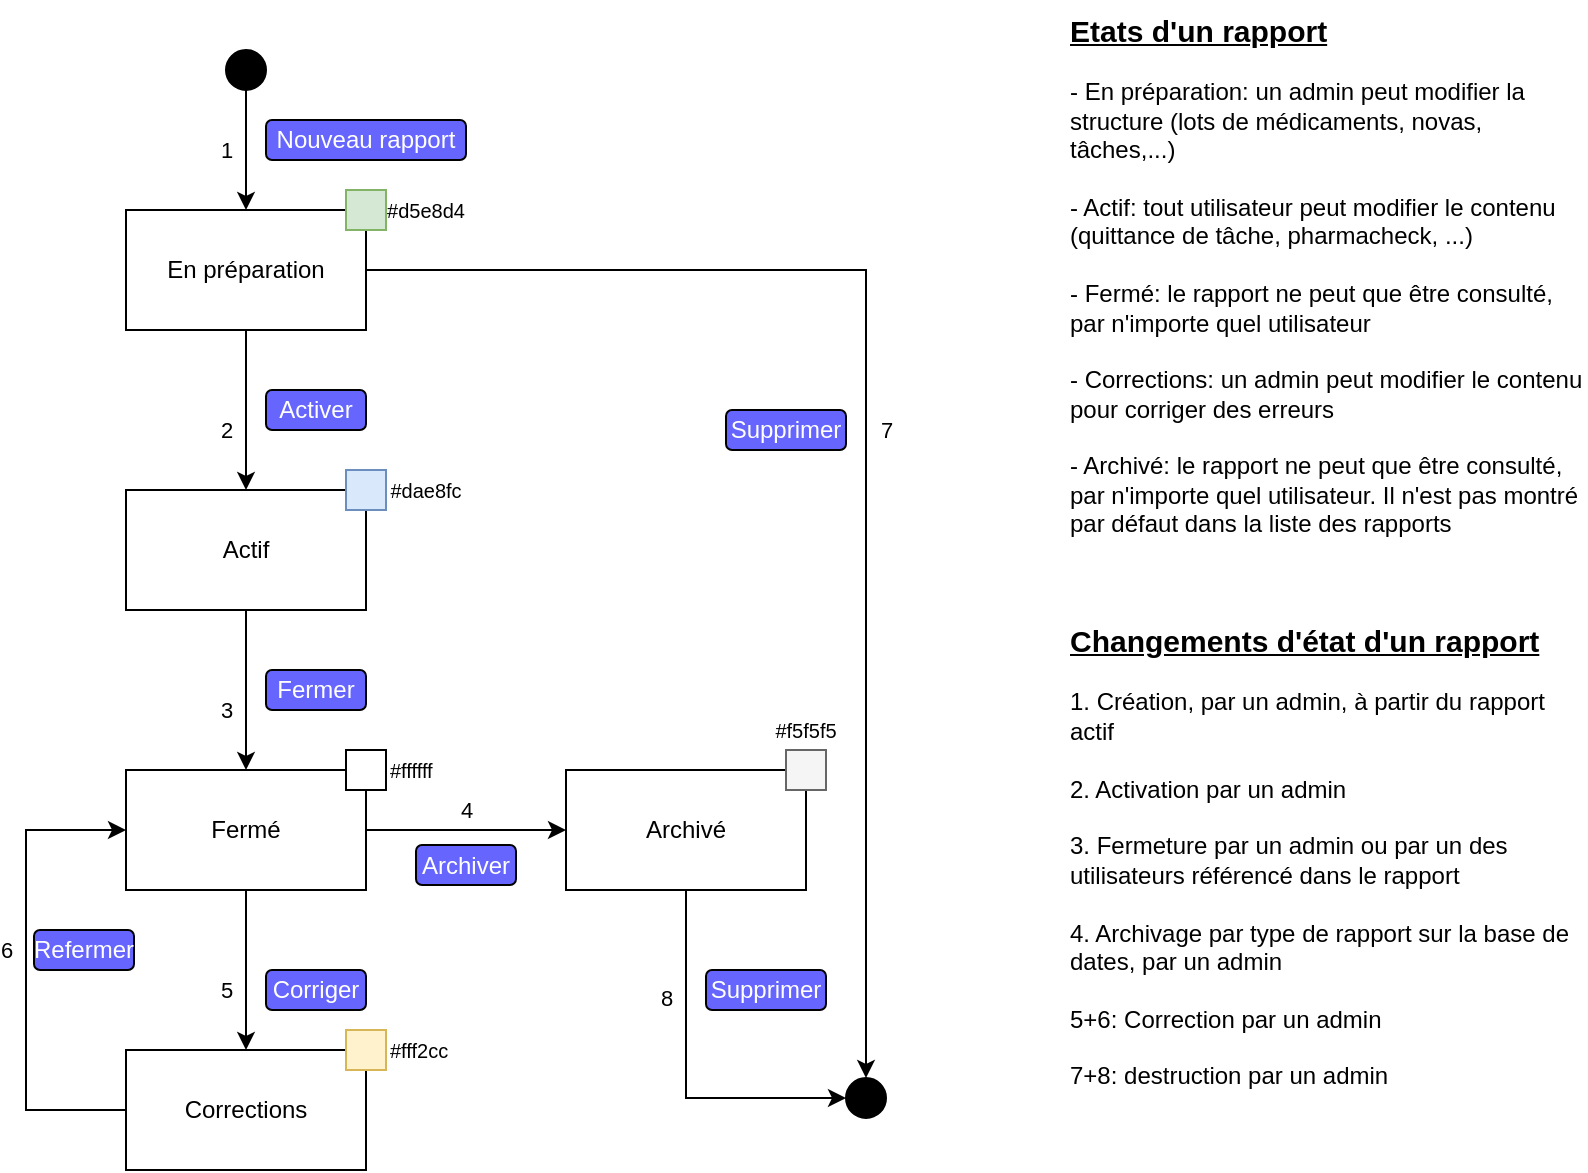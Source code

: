 <mxfile version="12.1.7" type="device" pages="1"><diagram id="l7Rf27e1tCBjD9_Setta" name="Page-1"><mxGraphModel dx="946" dy="680" grid="1" gridSize="10" guides="1" tooltips="1" connect="1" arrows="1" fold="1" page="1" pageScale="1" pageWidth="827" pageHeight="1169" math="0" shadow="0"><root><mxCell id="0"/><mxCell id="1" parent="0"/><mxCell id="783jpXroMkC5PAm37BBJ-1" value="" style="ellipse;whiteSpace=wrap;html=1;aspect=fixed;fillColor=#000000;" parent="1" vertex="1"><mxGeometry x="120" y="40" width="20" height="20" as="geometry"/></mxCell><mxCell id="783jpXroMkC5PAm37BBJ-3" value="" style="ellipse;whiteSpace=wrap;html=1;aspect=fixed;fillColor=#000000;" parent="1" vertex="1"><mxGeometry x="430" y="554" width="20" height="20" as="geometry"/></mxCell><mxCell id="783jpXroMkC5PAm37BBJ-8" value="2" style="edgeStyle=orthogonalEdgeStyle;rounded=0;orthogonalLoop=1;jettySize=auto;html=1;" parent="1" source="783jpXroMkC5PAm37BBJ-6" target="783jpXroMkC5PAm37BBJ-7" edge="1"><mxGeometry x="0.25" y="-10" relative="1" as="geometry"><mxPoint as="offset"/></mxGeometry></mxCell><mxCell id="783jpXroMkC5PAm37BBJ-6" value="En préparation" style="rounded=0;whiteSpace=wrap;html=1;fillColor=#FFFFFF;" parent="1" vertex="1"><mxGeometry x="70" y="120" width="120" height="60" as="geometry"/></mxCell><mxCell id="783jpXroMkC5PAm37BBJ-10" value="3" style="edgeStyle=orthogonalEdgeStyle;rounded=0;orthogonalLoop=1;jettySize=auto;html=1;" parent="1" source="783jpXroMkC5PAm37BBJ-7" target="783jpXroMkC5PAm37BBJ-9" edge="1"><mxGeometry x="0.25" y="-10" relative="1" as="geometry"><mxPoint as="offset"/></mxGeometry></mxCell><mxCell id="783jpXroMkC5PAm37BBJ-7" value="Actif" style="rounded=0;whiteSpace=wrap;html=1;fillColor=#FFFFFF;" parent="1" vertex="1"><mxGeometry x="70" y="260" width="120" height="60" as="geometry"/></mxCell><mxCell id="783jpXroMkC5PAm37BBJ-12" value="4" style="edgeStyle=orthogonalEdgeStyle;rounded=0;orthogonalLoop=1;jettySize=auto;html=1;" parent="1" source="783jpXroMkC5PAm37BBJ-9" target="783jpXroMkC5PAm37BBJ-11" edge="1"><mxGeometry y="10" relative="1" as="geometry"><mxPoint as="offset"/></mxGeometry></mxCell><mxCell id="783jpXroMkC5PAm37BBJ-14" value="5" style="edgeStyle=orthogonalEdgeStyle;rounded=0;orthogonalLoop=1;jettySize=auto;html=1;" parent="1" source="783jpXroMkC5PAm37BBJ-9" target="783jpXroMkC5PAm37BBJ-13" edge="1"><mxGeometry x="0.25" y="-10" relative="1" as="geometry"><mxPoint as="offset"/></mxGeometry></mxCell><mxCell id="783jpXroMkC5PAm37BBJ-9" value="Fermé" style="rounded=0;whiteSpace=wrap;html=1;fillColor=#FFFFFF;" parent="1" vertex="1"><mxGeometry x="70" y="400" width="120" height="60" as="geometry"/></mxCell><mxCell id="783jpXroMkC5PAm37BBJ-13" value="Corrections" style="rounded=0;whiteSpace=wrap;html=1;fillColor=#FFFFFF;" parent="1" vertex="1"><mxGeometry x="70" y="540" width="120" height="60" as="geometry"/></mxCell><mxCell id="783jpXroMkC5PAm37BBJ-11" value="Archivé" style="rounded=0;whiteSpace=wrap;html=1;fillColor=#FFFFFF;" parent="1" vertex="1"><mxGeometry x="290" y="400" width="120" height="60" as="geometry"/></mxCell><mxCell id="783jpXroMkC5PAm37BBJ-15" value="1" style="edgeStyle=orthogonalEdgeStyle;rounded=0;orthogonalLoop=1;jettySize=auto;html=1;exitX=0.5;exitY=1;exitDx=0;exitDy=0;entryX=0.5;entryY=0;entryDx=0;entryDy=0;" parent="1" source="783jpXroMkC5PAm37BBJ-1" target="783jpXroMkC5PAm37BBJ-6" edge="1"><mxGeometry x="-0.005" y="-10" relative="1" as="geometry"><mxPoint x="140" y="190" as="sourcePoint"/><mxPoint x="180" y="90" as="targetPoint"/><mxPoint as="offset"/></mxGeometry></mxCell><mxCell id="783jpXroMkC5PAm37BBJ-16" value="6" style="edgeStyle=orthogonalEdgeStyle;rounded=0;orthogonalLoop=1;jettySize=auto;html=1;entryX=0;entryY=0.5;entryDx=0;entryDy=0;exitX=0;exitY=0.5;exitDx=0;exitDy=0;" parent="1" source="783jpXroMkC5PAm37BBJ-13" target="783jpXroMkC5PAm37BBJ-9" edge="1"><mxGeometry x="0.082" y="10" relative="1" as="geometry"><mxPoint x="150" y="200" as="sourcePoint"/><mxPoint x="150" y="280" as="targetPoint"/><Array as="points"><mxPoint x="20" y="570"/><mxPoint x="20" y="430"/></Array><mxPoint as="offset"/></mxGeometry></mxCell><mxCell id="783jpXroMkC5PAm37BBJ-17" value="7" style="edgeStyle=orthogonalEdgeStyle;rounded=0;orthogonalLoop=1;jettySize=auto;html=1;exitX=1;exitY=0.5;exitDx=0;exitDy=0;entryX=0.5;entryY=0;entryDx=0;entryDy=0;" parent="1" source="783jpXroMkC5PAm37BBJ-6" target="783jpXroMkC5PAm37BBJ-3" edge="1"><mxGeometry x="-0.235" y="-81" relative="1" as="geometry"><mxPoint x="160" y="210" as="sourcePoint"/><mxPoint x="160" y="290" as="targetPoint"/><mxPoint x="91" y="80" as="offset"/></mxGeometry></mxCell><mxCell id="783jpXroMkC5PAm37BBJ-18" value="8" style="edgeStyle=orthogonalEdgeStyle;rounded=0;orthogonalLoop=1;jettySize=auto;html=1;entryX=0;entryY=0.5;entryDx=0;entryDy=0;exitX=0.5;exitY=1;exitDx=0;exitDy=0;" parent="1" source="783jpXroMkC5PAm37BBJ-11" target="783jpXroMkC5PAm37BBJ-3" edge="1"><mxGeometry x="-0.413" y="-10" relative="1" as="geometry"><mxPoint x="170" y="220" as="sourcePoint"/><mxPoint x="170" y="300" as="targetPoint"/><mxPoint as="offset"/></mxGeometry></mxCell><mxCell id="783jpXroMkC5PAm37BBJ-19" value="" style="whiteSpace=wrap;html=1;aspect=fixed;fillColor=#d5e8d4;strokeColor=#82b366;" parent="1" vertex="1"><mxGeometry x="180" y="110" width="20" height="20" as="geometry"/></mxCell><mxCell id="783jpXroMkC5PAm37BBJ-20" value="" style="whiteSpace=wrap;html=1;aspect=fixed;fillColor=#dae8fc;strokeColor=#6c8ebf;" parent="1" vertex="1"><mxGeometry x="180" y="250" width="20" height="20" as="geometry"/></mxCell><mxCell id="783jpXroMkC5PAm37BBJ-21" value="" style="whiteSpace=wrap;html=1;aspect=fixed;" parent="1" vertex="1"><mxGeometry x="180" y="390" width="20" height="20" as="geometry"/></mxCell><mxCell id="783jpXroMkC5PAm37BBJ-22" value="" style="whiteSpace=wrap;html=1;aspect=fixed;fillColor=#fff2cc;strokeColor=#d6b656;" parent="1" vertex="1"><mxGeometry x="180" y="530" width="20" height="20" as="geometry"/></mxCell><mxCell id="783jpXroMkC5PAm37BBJ-23" value="" style="whiteSpace=wrap;html=1;aspect=fixed;fillColor=#f5f5f5;strokeColor=#666666;fontColor=#333333;" parent="1" vertex="1"><mxGeometry x="400" y="390" width="20" height="20" as="geometry"/></mxCell><mxCell id="783jpXroMkC5PAm37BBJ-24" value="&lt;font style=&quot;font-size: 15px&quot;&gt;&lt;u&gt;&lt;b&gt;Etats d'un rapport&lt;/b&gt;&lt;/u&gt;&lt;/font&gt;&lt;br&gt;&lt;br&gt;- En préparation: un admin peut modifier la structure (lots de médicaments, novas, tâches,...)&lt;br&gt;&lt;br&gt;- Actif: tout utilisateur peut modifier le contenu (quittance de tâche, pharmacheck, ...)&lt;br&gt;&lt;br&gt;- Fermé: le rapport ne peut que être consulté, par n'importe quel utilisateur&lt;br&gt;&lt;br&gt;- Corrections: un admin peut modifier le contenu pour corriger des erreurs&lt;br&gt;&lt;br&gt;- Archivé: le rapport ne peut que être consulté, par n'importe quel utilisateur. Il n'est pas montré par défaut dans la liste des rapports" style="text;html=1;strokeColor=none;fillColor=none;align=left;verticalAlign=top;whiteSpace=wrap;rounded=0;" parent="1" vertex="1"><mxGeometry x="540" y="15" width="260" height="275" as="geometry"/></mxCell><mxCell id="783jpXroMkC5PAm37BBJ-25" value="&lt;font style=&quot;font-size: 15px&quot;&gt;&lt;u&gt;&lt;b&gt;Changements d'état d'un rapport&lt;/b&gt;&lt;/u&gt;&lt;/font&gt;&lt;br&gt;&lt;br&gt;1. Création, par un admin, à partir du rapport actif&lt;br&gt;&lt;br&gt;2. Activation par un admin&lt;br&gt;&lt;br&gt;3. Fermeture par un admin ou par un des utilisateurs référencé dans le rapport&lt;br&gt;&lt;br&gt;4. Archivage par type de rapport sur la base de dates, par un admin&lt;br&gt;&lt;br&gt;5+6: Correction par un admin&lt;br&gt;&lt;br&gt;7+8: destruction par un admin" style="text;html=1;strokeColor=none;fillColor=none;align=left;verticalAlign=top;whiteSpace=wrap;rounded=0;" parent="1" vertex="1"><mxGeometry x="540" y="320" width="260" height="275" as="geometry"/></mxCell><mxCell id="fJY2EOk96UhymBGIBlHU-1" value="Nouveau rapport" style="rounded=1;whiteSpace=wrap;html=1;fillColor=#6666FF;fontColor=#FFFFFF;" vertex="1" parent="1"><mxGeometry x="140" y="75" width="100" height="20" as="geometry"/></mxCell><mxCell id="fJY2EOk96UhymBGIBlHU-3" value="Activer" style="rounded=1;whiteSpace=wrap;html=1;fillColor=#6666FF;fontColor=#FFFFFF;" vertex="1" parent="1"><mxGeometry x="140" y="210" width="50" height="20" as="geometry"/></mxCell><mxCell id="fJY2EOk96UhymBGIBlHU-4" value="Fermer" style="rounded=1;whiteSpace=wrap;html=1;fillColor=#6666FF;fontColor=#FFFFFF;" vertex="1" parent="1"><mxGeometry x="140" y="350" width="50" height="20" as="geometry"/></mxCell><mxCell id="fJY2EOk96UhymBGIBlHU-5" value="Corriger" style="rounded=1;whiteSpace=wrap;html=1;fillColor=#6666FF;fontColor=#FFFFFF;" vertex="1" parent="1"><mxGeometry x="140" y="500" width="50" height="20" as="geometry"/></mxCell><mxCell id="fJY2EOk96UhymBGIBlHU-6" value="Refermer" style="rounded=1;whiteSpace=wrap;html=1;fillColor=#6666FF;fontColor=#FFFFFF;" vertex="1" parent="1"><mxGeometry x="24" y="480" width="50" height="20" as="geometry"/></mxCell><mxCell id="fJY2EOk96UhymBGIBlHU-7" value="Archiver" style="rounded=1;whiteSpace=wrap;html=1;fillColor=#6666FF;fontColor=#FFFFFF;" vertex="1" parent="1"><mxGeometry x="215" y="437.5" width="50" height="20" as="geometry"/></mxCell><mxCell id="fJY2EOk96UhymBGIBlHU-8" value="Supprimer" style="rounded=1;whiteSpace=wrap;html=1;fillColor=#6666FF;fontColor=#FFFFFF;" vertex="1" parent="1"><mxGeometry x="360" y="500" width="60" height="20" as="geometry"/></mxCell><mxCell id="fJY2EOk96UhymBGIBlHU-9" value="Supprimer" style="rounded=1;whiteSpace=wrap;html=1;fillColor=#6666FF;fontColor=#FFFFFF;" vertex="1" parent="1"><mxGeometry x="370" y="220" width="60" height="20" as="geometry"/></mxCell><mxCell id="fJY2EOk96UhymBGIBlHU-10" value="#d5e8d4" style="text;html=1;strokeColor=none;fillColor=none;align=center;verticalAlign=middle;whiteSpace=wrap;rounded=0;fontColor=#000000;fontSize=10;" vertex="1" parent="1"><mxGeometry x="200" y="110" width="40" height="20" as="geometry"/></mxCell><mxCell id="fJY2EOk96UhymBGIBlHU-11" value="#dae8fc" style="text;html=1;strokeColor=none;fillColor=none;align=center;verticalAlign=middle;whiteSpace=wrap;rounded=0;fontColor=#000000;fontSize=10;" vertex="1" parent="1"><mxGeometry x="200" y="250" width="40" height="20" as="geometry"/></mxCell><mxCell id="fJY2EOk96UhymBGIBlHU-12" value="#ffffff" style="text;html=1;strokeColor=none;fillColor=none;align=left;verticalAlign=middle;whiteSpace=wrap;rounded=0;fontColor=#000000;fontSize=10;" vertex="1" parent="1"><mxGeometry x="200" y="390" width="40" height="20" as="geometry"/></mxCell><mxCell id="fJY2EOk96UhymBGIBlHU-13" value="#fff2cc" style="text;html=1;strokeColor=none;fillColor=none;align=left;verticalAlign=middle;whiteSpace=wrap;rounded=0;fontColor=#000000;fontSize=10;" vertex="1" parent="1"><mxGeometry x="200" y="530" width="40" height="20" as="geometry"/></mxCell><mxCell id="fJY2EOk96UhymBGIBlHU-14" value="#f5f5f5" style="text;html=1;strokeColor=none;fillColor=none;align=center;verticalAlign=middle;whiteSpace=wrap;rounded=0;fontColor=#000000;fontSize=10;" vertex="1" parent="1"><mxGeometry x="390" y="370" width="40" height="20" as="geometry"/></mxCell></root></mxGraphModel></diagram></mxfile>